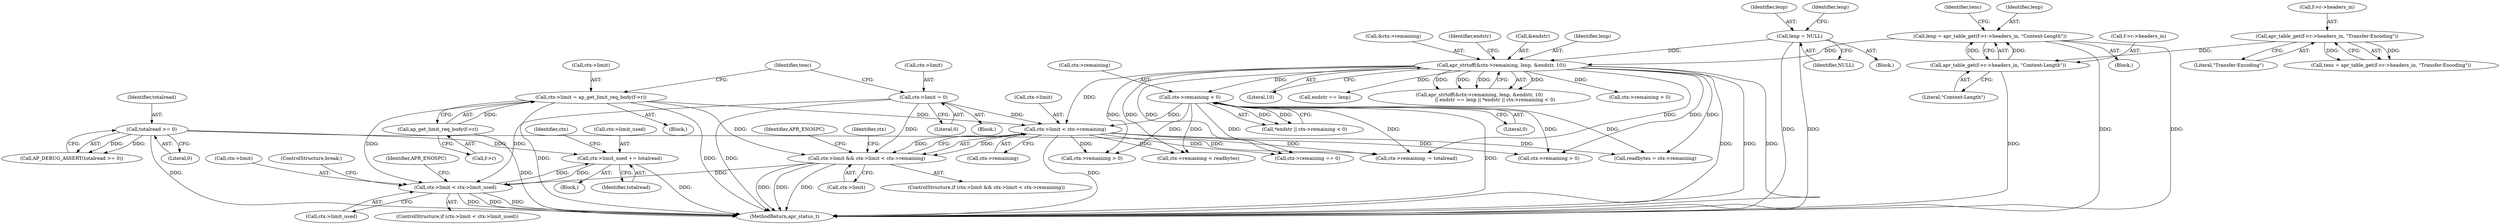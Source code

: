 digraph "0_httpd_e427c41257957b57036d5a549b260b6185d1dd73@API" {
"1000848" [label="(Call,ctx->limit_used += totalread)"];
"1000762" [label="(Call,totalread >= 0)"];
"1000854" [label="(Call,ctx->limit < ctx->limit_used)"];
"1000209" [label="(Call,ctx->limit = ap_get_limit_req_body(f->r))"];
"1000213" [label="(Call,ap_get_limit_req_body(f->r))"];
"1000327" [label="(Call,ctx->limit && ctx->limit < ctx->remaining)"];
"1000331" [label="(Call,ctx->limit < ctx->remaining)"];
"1000219" [label="(Call,ctx->limit = 0)"];
"1000297" [label="(Call,apr_strtoff(&ctx->remaining, lenp, &endstr, 10))"];
"1000283" [label="(Call,lenp = NULL)"];
"1000233" [label="(Call,lenp = apr_table_get(f->r->headers_in, \"Content-Length\"))"];
"1000235" [label="(Call,apr_table_get(f->r->headers_in, \"Content-Length\"))"];
"1000226" [label="(Call,apr_table_get(f->r->headers_in, \"Transfer-Encoding\"))"];
"1000313" [label="(Call,ctx->remaining < 0)"];
"1000848" [label="(Call,ctx->limit_used += totalread)"];
"1000858" [label="(Call,ctx->limit_used)"];
"1000234" [label="(Identifier,lenp)"];
"1000227" [label="(Call,f->r->headers_in)"];
"1000283" [label="(Call,lenp = NULL)"];
"1000214" [label="(Call,f->r)"];
"1000305" [label="(Literal,10)"];
"1000308" [label="(Identifier,endstr)"];
"1000763" [label="(Identifier,totalread)"];
"1000307" [label="(Call,endstr == lenp)"];
"1000855" [label="(Call,ctx->limit)"];
"1000303" [label="(Call,&endstr)"];
"1000219" [label="(Call,ctx->limit = 0)"];
"1000693" [label="(Call,readbytes = ctx->remaining)"];
"1000213" [label="(Call,ap_get_limit_req_body(f->r))"];
"1000741" [label="(Call,ctx->remaining > 0)"];
"1000287" [label="(Identifier,lenp)"];
"1000764" [label="(Literal,0)"];
"1000687" [label="(Call,ctx->remaining < readbytes)"];
"1000208" [label="(Block,)"];
"1000327" [label="(Call,ctx->limit && ctx->limit < ctx->remaining)"];
"1000317" [label="(Literal,0)"];
"1000224" [label="(Call,tenc = apr_table_get(f->r->headers_in, \"Transfer-Encoding\"))"];
"1000233" [label="(Call,lenp = apr_table_get(f->r->headers_in, \"Content-Length\"))"];
"1000340" [label="(Identifier,APR_ENOSPC)"];
"1000302" [label="(Identifier,lenp)"];
"1000854" [label="(Call,ctx->limit < ctx->limit_used)"];
"1000332" [label="(Call,ctx->limit)"];
"1000241" [label="(Literal,\"Content-Length\")"];
"1000232" [label="(Literal,\"Transfer-Encoding\")"];
"1000178" [label="(Block,)"];
"1000821" [label="(Call,ctx->remaining == 0)"];
"1000243" [label="(Identifier,tenc)"];
"1000210" [label="(Call,ctx->limit)"];
"1000218" [label="(Block,)"];
"1000223" [label="(Literal,0)"];
"1000296" [label="(Call,apr_strtoff(&ctx->remaining, lenp, &endstr, 10)\n                     || endstr == lenp || *endstr || ctx->remaining < 0)"];
"1000762" [label="(Call,totalread >= 0)"];
"1000388" [label="(Call,ctx->remaining > 0)"];
"1000284" [label="(Identifier,lenp)"];
"1000335" [label="(Call,ctx->remaining)"];
"1000313" [label="(Call,ctx->remaining < 0)"];
"1000761" [label="(Call,AP_DEBUG_ASSERT(totalread >= 0))"];
"1000310" [label="(Call,*endstr || ctx->remaining < 0)"];
"1000331" [label="(Call,ctx->limit < ctx->remaining)"];
"1000297" [label="(Call,apr_strtoff(&ctx->remaining, lenp, &endstr, 10))"];
"1000847" [label="(Block,)"];
"1000848" [label="(Call,ctx->limit_used += totalread)"];
"1000864" [label="(ControlStructure,break;)"];
"1000345" [label="(Identifier,ctx)"];
"1000856" [label="(Identifier,ctx)"];
"1000328" [label="(Call,ctx->limit)"];
"1000220" [label="(Call,ctx->limit)"];
"1000772" [label="(Call,ctx->remaining -= totalread)"];
"1000298" [label="(Call,&ctx->remaining)"];
"1000326" [label="(ControlStructure,if (ctx->limit && ctx->limit < ctx->remaining))"];
"1000778" [label="(Call,ctx->remaining > 0)"];
"1000209" [label="(Call,ctx->limit = ap_get_limit_req_body(f->r))"];
"1000225" [label="(Identifier,tenc)"];
"1000226" [label="(Call,apr_table_get(f->r->headers_in, \"Transfer-Encoding\"))"];
"1000314" [label="(Call,ctx->remaining)"];
"1000236" [label="(Call,f->r->headers_in)"];
"1000852" [label="(Identifier,totalread)"];
"1000244" [label="(Block,)"];
"1000908" [label="(MethodReturn,apr_status_t)"];
"1000853" [label="(ControlStructure,if (ctx->limit < ctx->limit_used))"];
"1000285" [label="(Identifier,NULL)"];
"1000235" [label="(Call,apr_table_get(f->r->headers_in, \"Content-Length\"))"];
"1000863" [label="(Identifier,APR_ENOSPC)"];
"1000849" [label="(Call,ctx->limit_used)"];
"1000848" -> "1000847"  [label="AST: "];
"1000848" -> "1000852"  [label="CFG: "];
"1000849" -> "1000848"  [label="AST: "];
"1000852" -> "1000848"  [label="AST: "];
"1000856" -> "1000848"  [label="CFG: "];
"1000848" -> "1000908"  [label="DDG: "];
"1000762" -> "1000848"  [label="DDG: "];
"1000854" -> "1000848"  [label="DDG: "];
"1000848" -> "1000854"  [label="DDG: "];
"1000762" -> "1000761"  [label="AST: "];
"1000762" -> "1000764"  [label="CFG: "];
"1000763" -> "1000762"  [label="AST: "];
"1000764" -> "1000762"  [label="AST: "];
"1000761" -> "1000762"  [label="CFG: "];
"1000762" -> "1000908"  [label="DDG: "];
"1000762" -> "1000761"  [label="DDG: "];
"1000762" -> "1000761"  [label="DDG: "];
"1000762" -> "1000772"  [label="DDG: "];
"1000854" -> "1000853"  [label="AST: "];
"1000854" -> "1000858"  [label="CFG: "];
"1000855" -> "1000854"  [label="AST: "];
"1000858" -> "1000854"  [label="AST: "];
"1000863" -> "1000854"  [label="CFG: "];
"1000864" -> "1000854"  [label="CFG: "];
"1000854" -> "1000908"  [label="DDG: "];
"1000854" -> "1000908"  [label="DDG: "];
"1000854" -> "1000908"  [label="DDG: "];
"1000209" -> "1000854"  [label="DDG: "];
"1000327" -> "1000854"  [label="DDG: "];
"1000219" -> "1000854"  [label="DDG: "];
"1000209" -> "1000208"  [label="AST: "];
"1000209" -> "1000213"  [label="CFG: "];
"1000210" -> "1000209"  [label="AST: "];
"1000213" -> "1000209"  [label="AST: "];
"1000225" -> "1000209"  [label="CFG: "];
"1000209" -> "1000908"  [label="DDG: "];
"1000209" -> "1000908"  [label="DDG: "];
"1000213" -> "1000209"  [label="DDG: "];
"1000209" -> "1000327"  [label="DDG: "];
"1000209" -> "1000331"  [label="DDG: "];
"1000213" -> "1000214"  [label="CFG: "];
"1000214" -> "1000213"  [label="AST: "];
"1000213" -> "1000908"  [label="DDG: "];
"1000327" -> "1000326"  [label="AST: "];
"1000327" -> "1000328"  [label="CFG: "];
"1000327" -> "1000331"  [label="CFG: "];
"1000328" -> "1000327"  [label="AST: "];
"1000331" -> "1000327"  [label="AST: "];
"1000340" -> "1000327"  [label="CFG: "];
"1000345" -> "1000327"  [label="CFG: "];
"1000327" -> "1000908"  [label="DDG: "];
"1000327" -> "1000908"  [label="DDG: "];
"1000327" -> "1000908"  [label="DDG: "];
"1000331" -> "1000327"  [label="DDG: "];
"1000331" -> "1000327"  [label="DDG: "];
"1000219" -> "1000327"  [label="DDG: "];
"1000331" -> "1000335"  [label="CFG: "];
"1000332" -> "1000331"  [label="AST: "];
"1000335" -> "1000331"  [label="AST: "];
"1000331" -> "1000908"  [label="DDG: "];
"1000219" -> "1000331"  [label="DDG: "];
"1000297" -> "1000331"  [label="DDG: "];
"1000313" -> "1000331"  [label="DDG: "];
"1000331" -> "1000388"  [label="DDG: "];
"1000331" -> "1000687"  [label="DDG: "];
"1000331" -> "1000693"  [label="DDG: "];
"1000331" -> "1000741"  [label="DDG: "];
"1000331" -> "1000772"  [label="DDG: "];
"1000331" -> "1000821"  [label="DDG: "];
"1000219" -> "1000218"  [label="AST: "];
"1000219" -> "1000223"  [label="CFG: "];
"1000220" -> "1000219"  [label="AST: "];
"1000223" -> "1000219"  [label="AST: "];
"1000225" -> "1000219"  [label="CFG: "];
"1000219" -> "1000908"  [label="DDG: "];
"1000297" -> "1000296"  [label="AST: "];
"1000297" -> "1000305"  [label="CFG: "];
"1000298" -> "1000297"  [label="AST: "];
"1000302" -> "1000297"  [label="AST: "];
"1000303" -> "1000297"  [label="AST: "];
"1000305" -> "1000297"  [label="AST: "];
"1000308" -> "1000297"  [label="CFG: "];
"1000296" -> "1000297"  [label="CFG: "];
"1000297" -> "1000908"  [label="DDG: "];
"1000297" -> "1000908"  [label="DDG: "];
"1000297" -> "1000908"  [label="DDG: "];
"1000297" -> "1000296"  [label="DDG: "];
"1000297" -> "1000296"  [label="DDG: "];
"1000297" -> "1000296"  [label="DDG: "];
"1000297" -> "1000296"  [label="DDG: "];
"1000283" -> "1000297"  [label="DDG: "];
"1000233" -> "1000297"  [label="DDG: "];
"1000297" -> "1000307"  [label="DDG: "];
"1000297" -> "1000313"  [label="DDG: "];
"1000297" -> "1000388"  [label="DDG: "];
"1000297" -> "1000687"  [label="DDG: "];
"1000297" -> "1000693"  [label="DDG: "];
"1000297" -> "1000741"  [label="DDG: "];
"1000297" -> "1000772"  [label="DDG: "];
"1000297" -> "1000778"  [label="DDG: "];
"1000297" -> "1000821"  [label="DDG: "];
"1000283" -> "1000244"  [label="AST: "];
"1000283" -> "1000285"  [label="CFG: "];
"1000284" -> "1000283"  [label="AST: "];
"1000285" -> "1000283"  [label="AST: "];
"1000287" -> "1000283"  [label="CFG: "];
"1000283" -> "1000908"  [label="DDG: "];
"1000283" -> "1000908"  [label="DDG: "];
"1000233" -> "1000178"  [label="AST: "];
"1000233" -> "1000235"  [label="CFG: "];
"1000234" -> "1000233"  [label="AST: "];
"1000235" -> "1000233"  [label="AST: "];
"1000243" -> "1000233"  [label="CFG: "];
"1000233" -> "1000908"  [label="DDG: "];
"1000233" -> "1000908"  [label="DDG: "];
"1000235" -> "1000233"  [label="DDG: "];
"1000235" -> "1000233"  [label="DDG: "];
"1000235" -> "1000241"  [label="CFG: "];
"1000236" -> "1000235"  [label="AST: "];
"1000241" -> "1000235"  [label="AST: "];
"1000235" -> "1000908"  [label="DDG: "];
"1000226" -> "1000235"  [label="DDG: "];
"1000226" -> "1000224"  [label="AST: "];
"1000226" -> "1000232"  [label="CFG: "];
"1000227" -> "1000226"  [label="AST: "];
"1000232" -> "1000226"  [label="AST: "];
"1000224" -> "1000226"  [label="CFG: "];
"1000226" -> "1000224"  [label="DDG: "];
"1000226" -> "1000224"  [label="DDG: "];
"1000313" -> "1000310"  [label="AST: "];
"1000313" -> "1000317"  [label="CFG: "];
"1000314" -> "1000313"  [label="AST: "];
"1000317" -> "1000313"  [label="AST: "];
"1000310" -> "1000313"  [label="CFG: "];
"1000313" -> "1000908"  [label="DDG: "];
"1000313" -> "1000310"  [label="DDG: "];
"1000313" -> "1000310"  [label="DDG: "];
"1000313" -> "1000388"  [label="DDG: "];
"1000313" -> "1000687"  [label="DDG: "];
"1000313" -> "1000693"  [label="DDG: "];
"1000313" -> "1000741"  [label="DDG: "];
"1000313" -> "1000772"  [label="DDG: "];
"1000313" -> "1000821"  [label="DDG: "];
}
